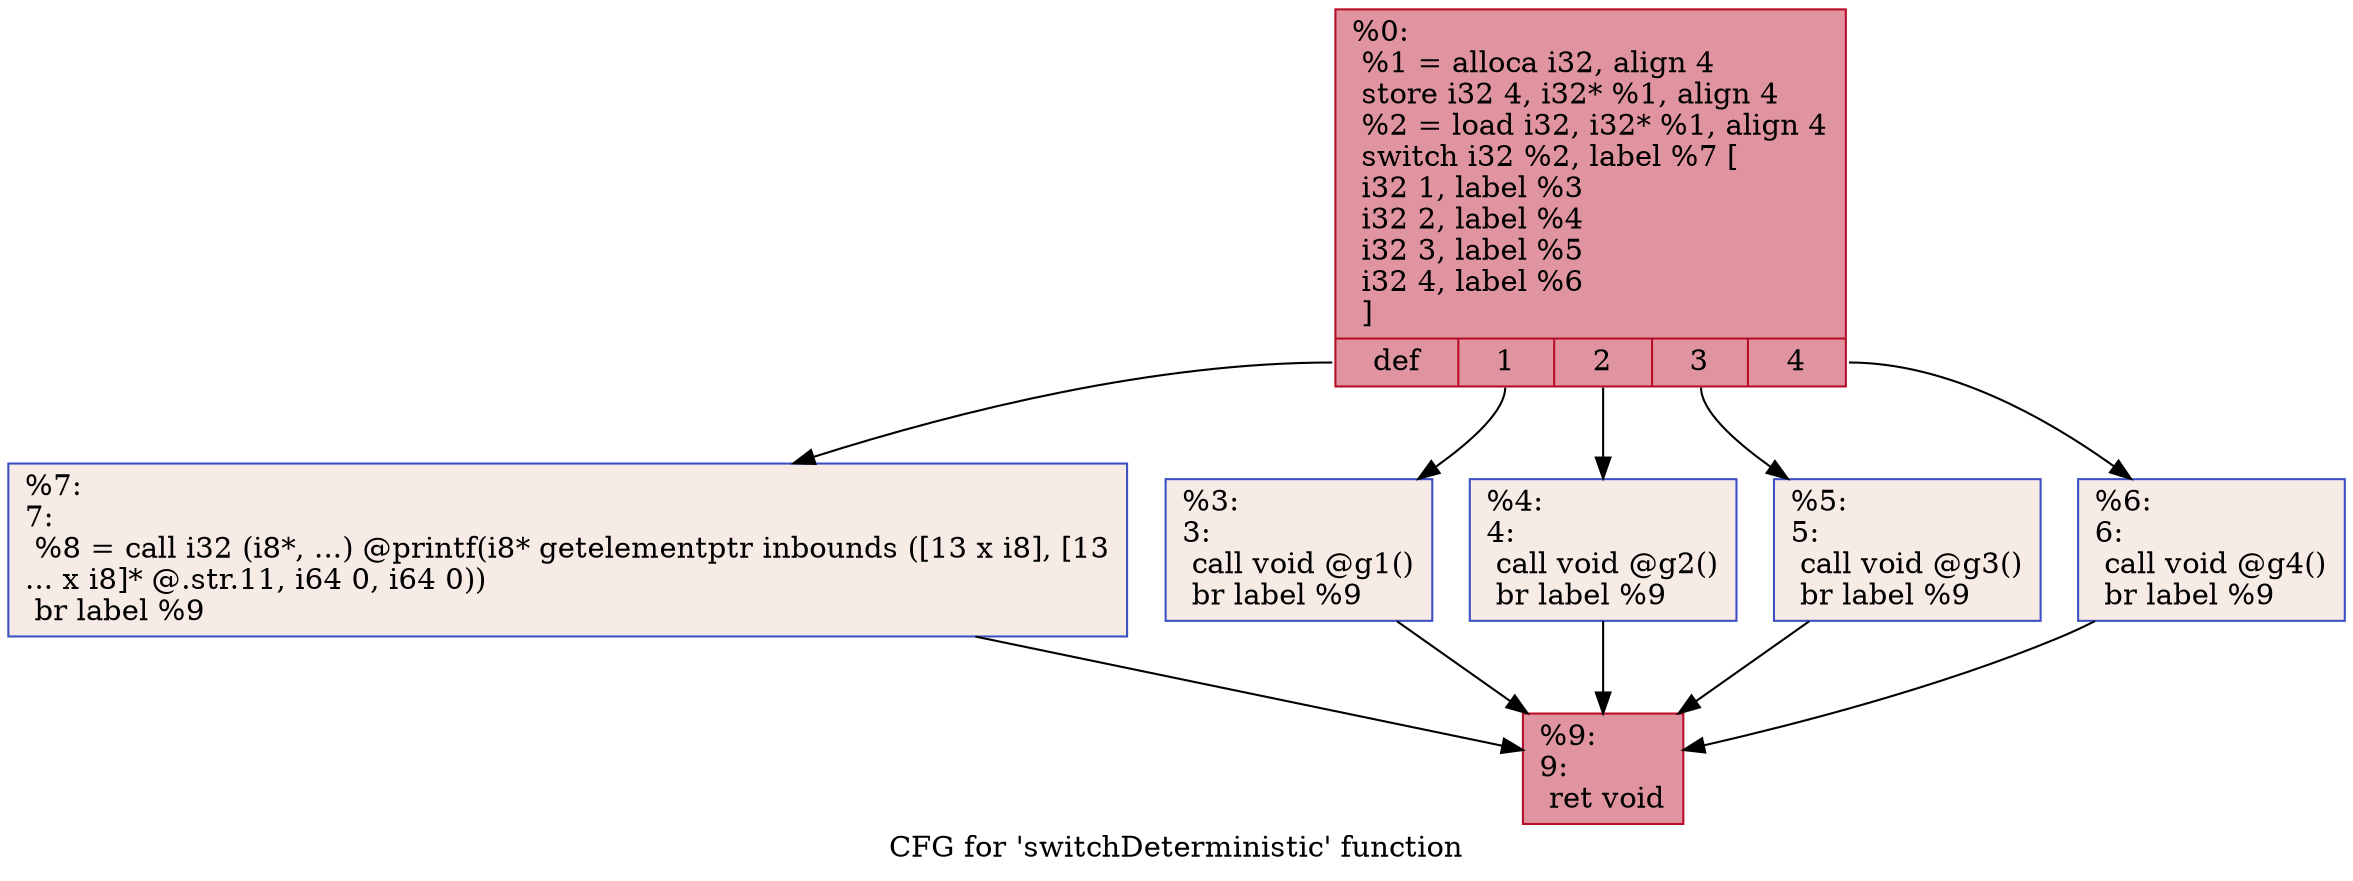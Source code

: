 digraph "CFG for 'switchDeterministic' function" {
	label="CFG for 'switchDeterministic' function";

	Node0x5581dc24ec50 [shape=record,color="#b70d28ff", style=filled, fillcolor="#b70d2870",label="{%0:\l  %1 = alloca i32, align 4\l  store i32 4, i32* %1, align 4\l  %2 = load i32, i32* %1, align 4\l  switch i32 %2, label %7 [\l    i32 1, label %3\l    i32 2, label %4\l    i32 3, label %5\l    i32 4, label %6\l  ]\l|{<s0>def|<s1>1|<s2>2|<s3>3|<s4>4}}"];
	Node0x5581dc24ec50:s0 -> Node0x5581dc24ee60;
	Node0x5581dc24ec50:s1 -> Node0x5581dc24eeb0;
	Node0x5581dc24ec50:s2 -> Node0x5581dc24ef30;
	Node0x5581dc24ec50:s3 -> Node0x5581dc24eff0;
	Node0x5581dc24ec50:s4 -> Node0x5581dc24f080;
	Node0x5581dc24eeb0 [shape=record,color="#3d50c3ff", style=filled, fillcolor="#ecd3c570",label="{%3:\l3:                                                \l  call void @g1()\l  br label %9\l}"];
	Node0x5581dc24eeb0 -> Node0x5581dc24f380;
	Node0x5581dc24ef30 [shape=record,color="#3d50c3ff", style=filled, fillcolor="#ecd3c570",label="{%4:\l4:                                                \l  call void @g2()\l  br label %9\l}"];
	Node0x5581dc24ef30 -> Node0x5581dc24f380;
	Node0x5581dc24eff0 [shape=record,color="#3d50c3ff", style=filled, fillcolor="#ecd3c570",label="{%5:\l5:                                                \l  call void @g3()\l  br label %9\l}"];
	Node0x5581dc24eff0 -> Node0x5581dc24f380;
	Node0x5581dc24f080 [shape=record,color="#3d50c3ff", style=filled, fillcolor="#ecd3c570",label="{%6:\l6:                                                \l  call void @g4()\l  br label %9\l}"];
	Node0x5581dc24f080 -> Node0x5581dc24f380;
	Node0x5581dc24ee60 [shape=record,color="#3d50c3ff", style=filled, fillcolor="#ecd3c570",label="{%7:\l7:                                                \l  %8 = call i32 (i8*, ...) @printf(i8* getelementptr inbounds ([13 x i8], [13\l... x i8]* @.str.11, i64 0, i64 0))\l  br label %9\l}"];
	Node0x5581dc24ee60 -> Node0x5581dc24f380;
	Node0x5581dc24f380 [shape=record,color="#b70d28ff", style=filled, fillcolor="#b70d2870",label="{%9:\l9:                                                \l  ret void\l}"];
}
